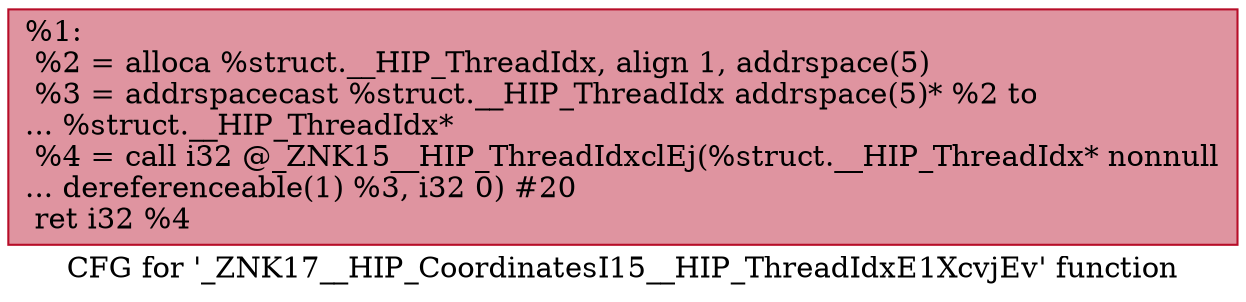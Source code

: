 digraph "CFG for '_ZNK17__HIP_CoordinatesI15__HIP_ThreadIdxE1XcvjEv' function" {
	label="CFG for '_ZNK17__HIP_CoordinatesI15__HIP_ThreadIdxE1XcvjEv' function";

	Node0x5563af2f5df0 [shape=record,color="#b70d28ff", style=filled, fillcolor="#b70d2870",label="{%1:\l  %2 = alloca %struct.__HIP_ThreadIdx, align 1, addrspace(5)\l  %3 = addrspacecast %struct.__HIP_ThreadIdx addrspace(5)* %2 to\l... %struct.__HIP_ThreadIdx*\l  %4 = call i32 @_ZNK15__HIP_ThreadIdxclEj(%struct.__HIP_ThreadIdx* nonnull\l... dereferenceable(1) %3, i32 0) #20\l  ret i32 %4\l}"];
}
